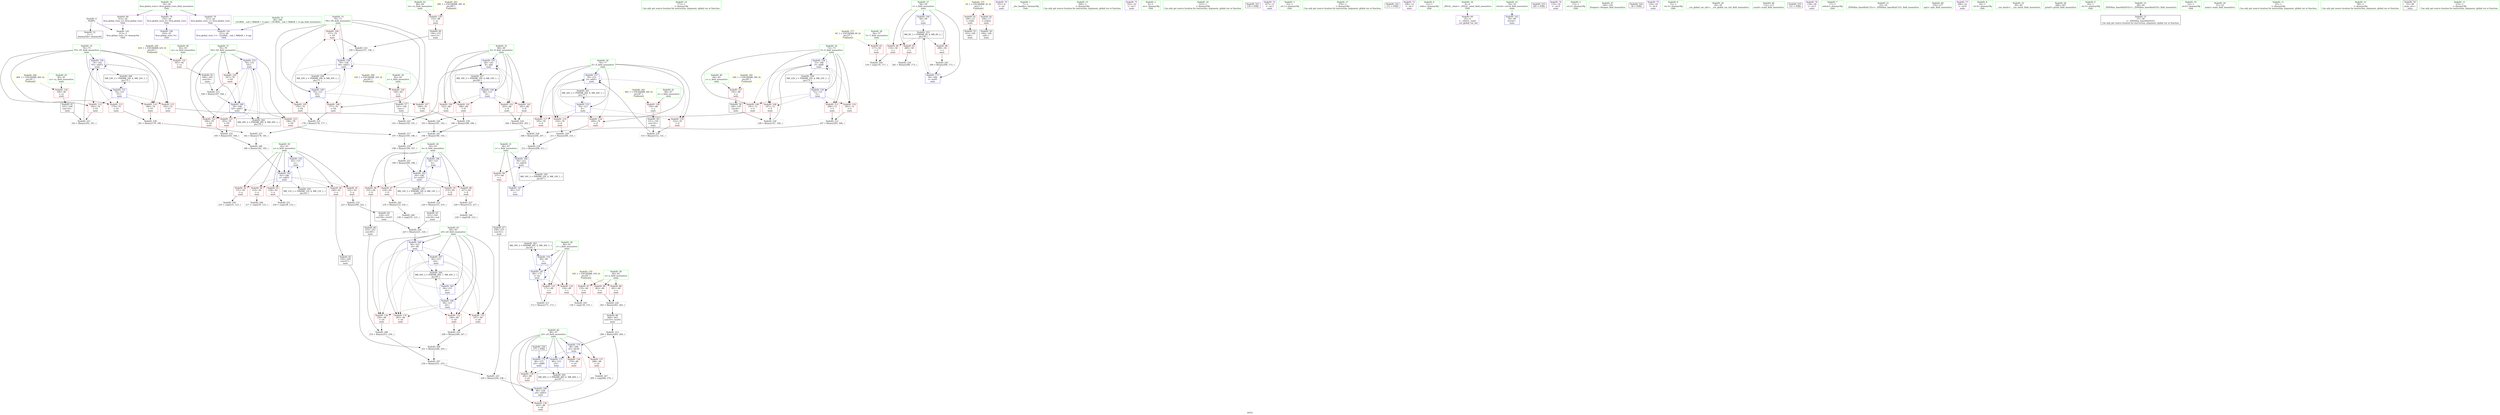 digraph "SVFG" {
	label="SVFG";

	Node0x56327a39d770 [shape=record,color=grey,label="{NodeID: 0\nNullPtr}"];
	Node0x56327a39d770 -> Node0x56327a3bfc80[style=solid];
	Node0x56327a39d770 -> Node0x56327a3c55c0[style=solid];
	Node0x56327a3d9b60 [shape=record,color=black,label="{NodeID: 263\nMR_30V_2 = PHI(MR_30V_4, MR_30V_1, )\npts\{81 \}\n}"];
	Node0x56327a3d9b60 -> Node0x56327a3c5f80[style=dashed];
	Node0x56327a3be9f0 [shape=record,color=red,label="{NodeID: 97\n234\<--64\n\<--b\nmain\n}"];
	Node0x56327a3be9f0 -> Node0x56327a3ccdb0[style=solid];
	Node0x56327a3bcf00 [shape=record,color=green,label="{NodeID: 14\n173\<--1\n\<--dummyObj\nCan only get source location for instruction, argument, global var or function.}"];
	Node0x56327a3de760 [shape=record,color=yellow,style=double,label="{NodeID: 277\n6V_1 = ENCHI(MR_6V_0)\npts\{57 \}\nFun[main]}"];
	Node0x56327a3de760 -> Node0x56327a3c15b0[style=dashed];
	Node0x56327a3bf550 [shape=record,color=red,label="{NodeID: 111\n206\<--72\n\<--Y\nmain\n}"];
	Node0x56327a3bf550 -> Node0x56327a3ca0b0[style=solid];
	Node0x56327a3bd8e0 [shape=record,color=green,label="{NodeID: 28\n60\<--61\nn\<--n_field_insensitive\nmain\n}"];
	Node0x56327a3bd8e0 -> Node0x56327a3c18f0[style=solid];
	Node0x56327a3bd8e0 -> Node0x56327a3c19c0[style=solid];
	Node0x56327a3bd8e0 -> Node0x56327a3c1a90[style=solid];
	Node0x56327a3df3a0 [shape=record,color=yellow,style=double,label="{NodeID: 291\n34V_1 = ENCHI(MR_34V_0)\npts\{85 \}\nFun[main]}"];
	Node0x56327a3df3a0 -> Node0x56327a3c4990[style=dashed];
	Node0x56327a3c2ca0 [shape=record,color=grey,label="{NodeID: 208\n255 = Binary(253, 254, )\n}"];
	Node0x56327a3c2ca0 -> Node0x56327a3c2b20[style=solid];
	Node0x56327a3c47f0 [shape=record,color=red,label="{NodeID: 125\n171\<--80\n\<--i\nmain\n}"];
	Node0x56327a3c47f0 -> Node0x56327a3c9f30[style=solid];
	Node0x56327a3be440 [shape=record,color=green,label="{NodeID: 42\n88\<--89\nvx\<--vx_field_insensitive\nmain\n}"];
	Node0x56327a3be440 -> Node0x56327a3c4b30[style=solid];
	Node0x56327a3cafb0 [shape=record,color=grey,label="{NodeID: 222\n143 = Binary(142, 141, )\n}"];
	Node0x56327a3cafb0 -> Node0x56327a3c6050[style=solid];
	Node0x56327a3c5350 [shape=record,color=red,label="{NodeID: 139\n282\<--96\n\<--y0\nmain\n}"];
	Node0x56327a3bffc0 [shape=record,color=black,label="{NodeID: 56\n109\<--106\ncall1\<--\nmain\n}"];
	Node0x56327a3cc4b0 [shape=record,color=grey,label="{NodeID: 236\n225 = Binary(221, 224, )\n}"];
	Node0x56327a3cc4b0 -> Node0x56327a3c6940[style=solid];
	Node0x56327a3c5eb0 [shape=record,color=blue,label="{NodeID: 153\n78\<--123\nVZ\<--\nmain\n}"];
	Node0x56327a3c5eb0 -> Node0x56327a3c43e0[style=dashed];
	Node0x56327a3c5eb0 -> Node0x56327a3c44b0[style=dashed];
	Node0x56327a3c5eb0 -> Node0x56327a3c4580[style=dashed];
	Node0x56327a3c5eb0 -> Node0x56327a3c4650[style=dashed];
	Node0x56327a3c5eb0 -> Node0x56327a3c6460[style=dashed];
	Node0x56327a3c5eb0 -> Node0x56327a3d9660[style=dashed];
	Node0x56327a3c0b20 [shape=record,color=purple,label="{NodeID: 70\n101\<--8\n\<--.str\nmain\n}"];
	Node0x56327a3cd9b0 [shape=record,color=grey,label="{NodeID: 250\n232 = cmp(231, 123, )\n}"];
	Node0x56327a3c6a10 [shape=record,color=blue,label="{NodeID: 167\n94\<--215\nx0\<--\nmain\n}"];
	Node0x56327a3c6a10 -> Node0x56327a3c4da0[style=dashed];
	Node0x56327a3c6a10 -> Node0x56327a3c4e70[style=dashed];
	Node0x56327a3c6a10 -> Node0x56327a3c4f40[style=dashed];
	Node0x56327a3c6a10 -> Node0x56327a3c5010[style=dashed];
	Node0x56327a3c6a10 -> Node0x56327a3da060[style=dashed];
	Node0x56327a3c1680 [shape=record,color=red,label="{NodeID: 84\n116\<--58\n\<--t\nmain\n}"];
	Node0x56327a3c1680 -> Node0x56327a3cd0b0[style=solid];
	Node0x56327a3b5410 [shape=record,color=green,label="{NodeID: 1\n7\<--1\n__dso_handle\<--dummyObj\nGlob }"];
	Node0x56327a3da060 [shape=record,color=black,label="{NodeID: 264\nMR_44V_2 = PHI(MR_44V_7, MR_44V_1, )\npts\{95 \}\n}"];
	Node0x56327a3da060 -> Node0x56327a3c6870[style=dashed];
	Node0x56327a3beac0 [shape=record,color=red,label="{NodeID: 98\n252\<--64\n\<--b\nmain\n}"];
	Node0x56327a3beac0 -> Node0x56327a3c07e0[style=solid];
	Node0x56327a3bcf90 [shape=record,color=green,label="{NodeID: 15\n200\<--1\n\<--dummyObj\nCan only get source location for instruction, argument, global var or function.}"];
	Node0x56327a3bf620 [shape=record,color=red,label="{NodeID: 112\n162\<--74\n\<--VY\nmain\n}"];
	Node0x56327a3bf620 -> Node0x56327a3cb130[style=solid];
	Node0x56327a3bd9b0 [shape=record,color=green,label="{NodeID: 29\n62\<--63\na\<--a_field_insensitive\nmain\n}"];
	Node0x56327a3bd9b0 -> Node0x56327a3c1b60[style=solid];
	Node0x56327a3bd9b0 -> Node0x56327a3c1c30[style=solid];
	Node0x56327a3bd9b0 -> Node0x56327a3c1d00[style=solid];
	Node0x56327a3bd9b0 -> Node0x56327a3c1dd0[style=solid];
	Node0x56327a3bd9b0 -> Node0x56327a3c1ea0[style=solid];
	Node0x56327a3bd9b0 -> Node0x56327a3c5830[style=solid];
	Node0x56327a3bd9b0 -> Node0x56327a3c6600[style=solid];
	Node0x56327a3df480 [shape=record,color=yellow,style=double,label="{NodeID: 292\n36V_1 = ENCHI(MR_36V_0)\npts\{87 \}\nFun[main]}"];
	Node0x56327a3df480 -> Node0x56327a3c4a60[style=dashed];
	Node0x56327a3c2e20 [shape=record,color=grey,label="{NodeID: 209\n251 = Binary(248, 250, )\n}"];
	Node0x56327a3c2e20 -> Node0x56327a3c2b20[style=solid];
	Node0x56327a3c48c0 [shape=record,color=red,label="{NodeID: 126\n140\<--82\n\<--x\nmain\n}"];
	Node0x56327a3c48c0 -> Node0x56327a3c0090[style=solid];
	Node0x56327a3be510 [shape=record,color=green,label="{NodeID: 43\n90\<--91\nvy\<--vy_field_insensitive\nmain\n}"];
	Node0x56327a3be510 -> Node0x56327a3c4c00[style=solid];
	Node0x56327a3cb130 [shape=record,color=grey,label="{NodeID: 223\n163 = Binary(162, 161, )\n}"];
	Node0x56327a3cb130 -> Node0x56327a3c6390[style=solid];
	Node0x56327a3c5420 [shape=record,color=blue,label="{NodeID: 140\n310\<--25\nllvm.global_ctors_0\<--\nGlob }"];
	Node0x56327a3c0090 [shape=record,color=black,label="{NodeID: 57\n141\<--140\nconv\<--\nmain\n}"];
	Node0x56327a3c0090 -> Node0x56327a3cafb0[style=solid];
	Node0x56327a3cc630 [shape=record,color=grey,label="{NodeID: 237\n182 = Binary(178, 181, )\n}"];
	Node0x56327a3cc630 -> Node0x56327a3ccab0[style=solid];
	Node0x56327a3c5f80 [shape=record,color=blue,label="{NodeID: 154\n80\<--99\ni\<--\nmain\n}"];
	Node0x56327a3c5f80 -> Node0x56327a3c4720[style=dashed];
	Node0x56327a3c5f80 -> Node0x56327a3c47f0[style=dashed];
	Node0x56327a3c5f80 -> Node0x56327a3c6530[style=dashed];
	Node0x56327a3c5f80 -> Node0x56327a3d9b60[style=dashed];
	Node0x56327a3c0bf0 [shape=record,color=purple,label="{NodeID: 71\n102\<--10\n\<--.str.1\nmain\n}"];
	Node0x56327a3cdb30 [shape=record,color=grey,label="{NodeID: 251\n239 = cmp(238, 123, )\n}"];
	Node0x56327a3c6ae0 [shape=record,color=blue,label="{NodeID: 168\n94\<--215\nx0\<--\nmain\n}"];
	Node0x56327a3c6ae0 -> Node0x56327a3c4da0[style=dashed];
	Node0x56327a3c6ae0 -> Node0x56327a3c4e70[style=dashed];
	Node0x56327a3c6ae0 -> Node0x56327a3c4f40[style=dashed];
	Node0x56327a3c6ae0 -> Node0x56327a3c5010[style=dashed];
	Node0x56327a3c6ae0 -> Node0x56327a3da060[style=dashed];
	Node0x56327a3c1750 [shape=record,color=red,label="{NodeID: 85\n280\<--58\n\<--t\nmain\n}"];
	Node0x56327a3c1750 -> Node0x56327a3cc1b0[style=solid];
	Node0x56327a39d650 [shape=record,color=green,label="{NodeID: 2\n8\<--1\n.str\<--dummyObj\nGlob }"];
	Node0x56327a3da560 [shape=record,color=black,label="{NodeID: 265\nMR_46V_2 = PHI(MR_46V_6, MR_46V_1, )\npts\{97 \}\n}"];
	Node0x56327a3da560 -> Node0x56327a3c6bb0[style=dashed];
	Node0x56327a3beb90 [shape=record,color=red,label="{NodeID: 99\n257\<--66\n\<--c\nmain\n}"];
	Node0x56327a3beb90 -> Node0x56327a3c08b0[style=solid];
	Node0x56327a3bd020 [shape=record,color=green,label="{NodeID: 16\n215\<--1\n\<--dummyObj\nCan only get source location for instruction, argument, global var or function.}"];
	Node0x56327a3de920 [shape=record,color=yellow,style=double,label="{NodeID: 279\n10V_1 = ENCHI(MR_10V_0)\npts\{61 \}\nFun[main]}"];
	Node0x56327a3de920 -> Node0x56327a3c18f0[style=dashed];
	Node0x56327a3de920 -> Node0x56327a3c19c0[style=dashed];
	Node0x56327a3de920 -> Node0x56327a3c1a90[style=dashed];
	Node0x56327a3bf6f0 [shape=record,color=red,label="{NodeID: 113\n179\<--74\n\<--VY\nmain\n}"];
	Node0x56327a3bf6f0 -> Node0x56327a3cc7b0[style=solid];
	Node0x56327a3bda80 [shape=record,color=green,label="{NodeID: 30\n64\<--65\nb\<--b_field_insensitive\nmain\n}"];
	Node0x56327a3bda80 -> Node0x56327a3c1f70[style=solid];
	Node0x56327a3bda80 -> Node0x56327a3be920[style=solid];
	Node0x56327a3bda80 -> Node0x56327a3be9f0[style=solid];
	Node0x56327a3bda80 -> Node0x56327a3beac0[style=solid];
	Node0x56327a3bda80 -> Node0x56327a3c5900[style=solid];
	Node0x56327a3bda80 -> Node0x56327a3c66d0[style=solid];
	Node0x56327a3df560 [shape=record,color=yellow,style=double,label="{NodeID: 293\n38V_1 = ENCHI(MR_38V_0)\npts\{89 \}\nFun[main]}"];
	Node0x56327a3df560 -> Node0x56327a3c4b30[style=dashed];
	Node0x56327a3c9e30 [shape=record,color=grey,label="{NodeID: 210\n248 = Binary(246, 247, )\n}"];
	Node0x56327a3c9e30 -> Node0x56327a3c2e20[style=solid];
	Node0x56327a3c4990 [shape=record,color=red,label="{NodeID: 127\n145\<--84\n\<--y\nmain\n}"];
	Node0x56327a3c4990 -> Node0x56327a3c0160[style=solid];
	Node0x56327a3be5e0 [shape=record,color=green,label="{NodeID: 44\n92\<--93\nvz\<--vz_field_insensitive\nmain\n}"];
	Node0x56327a3be5e0 -> Node0x56327a3c4cd0[style=solid];
	Node0x56327a3cb2b0 [shape=record,color=grey,label="{NodeID: 224\n204 = Binary(202, 203, )\n}"];
	Node0x56327a3cb2b0 -> Node0x56327a3cb8b0[style=solid];
	Node0x56327a3c54f0 [shape=record,color=blue,label="{NodeID: 141\n311\<--26\nllvm.global_ctors_1\<--_GLOBAL__sub_I_MikleB_1_0.cpp\nGlob }"];
	Node0x56327a3c0160 [shape=record,color=black,label="{NodeID: 58\n146\<--145\nconv8\<--\nmain\n}"];
	Node0x56327a3c0160 -> Node0x56327a3ca9b0[style=solid];
	Node0x56327a3ed830 [shape=record,color=black,label="{NodeID: 321\n139 = PHI()\n}"];
	Node0x56327a3cc7b0 [shape=record,color=grey,label="{NodeID: 238\n181 = Binary(179, 180, )\n}"];
	Node0x56327a3cc7b0 -> Node0x56327a3cc630[style=solid];
	Node0x56327a3c6050 [shape=record,color=blue,label="{NodeID: 155\n68\<--143\nX\<--add\nmain\n}"];
	Node0x56327a3c6050 -> Node0x56327a3bec60[style=dashed];
	Node0x56327a3c6050 -> Node0x56327a3bed30[style=dashed];
	Node0x56327a3c6050 -> Node0x56327a3bee00[style=dashed];
	Node0x56327a3c6050 -> Node0x56327a3beed0[style=dashed];
	Node0x56327a3c6050 -> Node0x56327a3c6050[style=dashed];
	Node0x56327a3c6050 -> Node0x56327a3d7d60[style=dashed];
	Node0x56327a3c0cc0 [shape=record,color=purple,label="{NodeID: 72\n107\<--13\n\<--.str.2\nmain\n}"];
	Node0x56327a3c6bb0 [shape=record,color=blue,label="{NodeID: 169\n96\<--259\ny0\<--add53\nmain\n}"];
	Node0x56327a3c6bb0 -> Node0x56327a3c50e0[style=dashed];
	Node0x56327a3c6bb0 -> Node0x56327a3c6c80[style=dashed];
	Node0x56327a3c1820 [shape=record,color=red,label="{NodeID: 86\n289\<--58\n\<--t\nmain\n}"];
	Node0x56327a3c1820 -> Node0x56327a3ccf30[style=solid];
	Node0x56327a39df20 [shape=record,color=green,label="{NodeID: 3\n10\<--1\n.str.1\<--dummyObj\nGlob }"];
	Node0x56327a3bec60 [shape=record,color=red,label="{NodeID: 100\n142\<--68\n\<--X\nmain\n}"];
	Node0x56327a3bec60 -> Node0x56327a3cafb0[style=solid];
	Node0x56327a3bd0b0 [shape=record,color=green,label="{NodeID: 17\n270\<--1\n\<--dummyObj\nCan only get source location for instruction, argument, global var or function.}"];
	Node0x56327a3bf7c0 [shape=record,color=red,label="{NodeID: 114\n180\<--74\n\<--VY\nmain\n}"];
	Node0x56327a3bf7c0 -> Node0x56327a3cc7b0[style=solid];
	Node0x56327a3bdb50 [shape=record,color=green,label="{NodeID: 31\n66\<--67\nc\<--c_field_insensitive\nmain\n}"];
	Node0x56327a3bdb50 -> Node0x56327a3beb90[style=solid];
	Node0x56327a3bdb50 -> Node0x56327a3c59d0[style=solid];
	Node0x56327a3bdb50 -> Node0x56327a3c67a0[style=solid];
	Node0x56327a3df640 [shape=record,color=yellow,style=double,label="{NodeID: 294\n40V_1 = ENCHI(MR_40V_0)\npts\{91 \}\nFun[main]}"];
	Node0x56327a3df640 -> Node0x56327a3c4c00[style=dashed];
	Node0x56327a3c9f30 [shape=record,color=grey,label="{NodeID: 211\n172 = Binary(171, 173, )\n}"];
	Node0x56327a3c9f30 -> Node0x56327a3c6530[style=solid];
	Node0x56327a3c4a60 [shape=record,color=red,label="{NodeID: 128\n150\<--86\n\<--z\nmain\n}"];
	Node0x56327a3c4a60 -> Node0x56327a3c0230[style=solid];
	Node0x56327a3be6b0 [shape=record,color=green,label="{NodeID: 45\n94\<--95\nx0\<--x0_field_insensitive\nmain\n}"];
	Node0x56327a3be6b0 -> Node0x56327a3c4da0[style=solid];
	Node0x56327a3be6b0 -> Node0x56327a3c4e70[style=solid];
	Node0x56327a3be6b0 -> Node0x56327a3c4f40[style=solid];
	Node0x56327a3be6b0 -> Node0x56327a3c5010[style=solid];
	Node0x56327a3be6b0 -> Node0x56327a3c6870[style=solid];
	Node0x56327a3be6b0 -> Node0x56327a3c6940[style=solid];
	Node0x56327a3be6b0 -> Node0x56327a3c6a10[style=solid];
	Node0x56327a3be6b0 -> Node0x56327a3c6ae0[style=solid];
	Node0x56327a3cb430 [shape=record,color=grey,label="{NodeID: 225\n259 = Binary(256, 258, )\n}"];
	Node0x56327a3cb430 -> Node0x56327a3c6bb0[style=solid];
	Node0x56327a3c55c0 [shape=record,color=blue, style = dotted,label="{NodeID: 142\n312\<--3\nllvm.global_ctors_2\<--dummyVal\nGlob }"];
	Node0x56327a3c0230 [shape=record,color=black,label="{NodeID: 59\n151\<--150\nconv10\<--\nmain\n}"];
	Node0x56327a3c0230 -> Node0x56327a3ca6b0[style=solid];
	Node0x56327a3ed930 [shape=record,color=black,label="{NodeID: 322\n111 = PHI()\n}"];
	Node0x56327a3cc930 [shape=record,color=grey,label="{NodeID: 239\n190 = Binary(188, 189, )\n}"];
	Node0x56327a3cc930 -> Node0x56327a3ccc30[style=solid];
	Node0x56327a3c6120 [shape=record,color=blue,label="{NodeID: 156\n72\<--148\nY\<--add9\nmain\n}"];
	Node0x56327a3c6120 -> Node0x56327a3bf2e0[style=dashed];
	Node0x56327a3c6120 -> Node0x56327a3bf3b0[style=dashed];
	Node0x56327a3c6120 -> Node0x56327a3bf480[style=dashed];
	Node0x56327a3c6120 -> Node0x56327a3bf550[style=dashed];
	Node0x56327a3c6120 -> Node0x56327a3c6120[style=dashed];
	Node0x56327a3c6120 -> Node0x56327a3d8760[style=dashed];
	Node0x56327a3c0d90 [shape=record,color=purple,label="{NodeID: 73\n108\<--15\n\<--.str.3\nmain\n}"];
	Node0x56327a3d6960 [shape=record,color=black,label="{NodeID: 253\nMR_8V_3 = PHI(MR_8V_4, MR_8V_2, )\npts\{59 \}\n}"];
	Node0x56327a3d6960 -> Node0x56327a3c1680[style=dashed];
	Node0x56327a3d6960 -> Node0x56327a3c1750[style=dashed];
	Node0x56327a3d6960 -> Node0x56327a3c1820[style=dashed];
	Node0x56327a3d6960 -> Node0x56327a3c6ef0[style=dashed];
	Node0x56327a3c6c80 [shape=record,color=blue,label="{NodeID: 170\n96\<--266\ny0\<--div56\nmain\n}"];
	Node0x56327a3c6c80 -> Node0x56327a3c51b0[style=dashed];
	Node0x56327a3c6c80 -> Node0x56327a3c5280[style=dashed];
	Node0x56327a3c6c80 -> Node0x56327a3c6d50[style=dashed];
	Node0x56327a3c6c80 -> Node0x56327a3c6e20[style=dashed];
	Node0x56327a3c18f0 [shape=record,color=red,label="{NodeID: 87\n135\<--60\n\<--n\nmain\n}"];
	Node0x56327a3c18f0 -> Node0x56327a3cd230[style=solid];
	Node0x56327a39dfb0 [shape=record,color=green,label="{NodeID: 4\n12\<--1\nstdin\<--dummyObj\nGlob }"];
	Node0x56327a3bed30 [shape=record,color=red,label="{NodeID: 101\n188\<--68\n\<--X\nmain\n}"];
	Node0x56327a3bed30 -> Node0x56327a3cc930[style=solid];
	Node0x56327a3bd140 [shape=record,color=green,label="{NodeID: 18\n4\<--6\n_ZStL8__ioinit\<--_ZStL8__ioinit_field_insensitive\nGlob }"];
	Node0x56327a3bd140 -> Node0x56327a3c0a50[style=solid];
	Node0x56327a3bf890 [shape=record,color=red,label="{NodeID: 115\n192\<--74\n\<--VY\nmain\n}"];
	Node0x56327a3bf890 -> Node0x56327a3cb5b0[style=solid];
	Node0x56327a3bdc20 [shape=record,color=green,label="{NodeID: 32\n68\<--69\nX\<--X_field_insensitive\nmain\n}"];
	Node0x56327a3bdc20 -> Node0x56327a3bec60[style=solid];
	Node0x56327a3bdc20 -> Node0x56327a3bed30[style=solid];
	Node0x56327a3bdc20 -> Node0x56327a3bee00[style=solid];
	Node0x56327a3bdc20 -> Node0x56327a3beed0[style=solid];
	Node0x56327a3bdc20 -> Node0x56327a3c5aa0[style=solid];
	Node0x56327a3bdc20 -> Node0x56327a3c6050[style=solid];
	Node0x56327a3df720 [shape=record,color=yellow,style=double,label="{NodeID: 295\n42V_1 = ENCHI(MR_42V_0)\npts\{93 \}\nFun[main]}"];
	Node0x56327a3df720 -> Node0x56327a3c4cd0[style=dashed];
	Node0x56327a3ca0b0 [shape=record,color=grey,label="{NodeID: 212\n207 = Binary(205, 206, )\n}"];
	Node0x56327a3ca0b0 -> Node0x56327a3cb8b0[style=solid];
	Node0x56327a3c4b30 [shape=record,color=red,label="{NodeID: 129\n155\<--88\n\<--vx\nmain\n}"];
	Node0x56327a3c4b30 -> Node0x56327a3c0300[style=solid];
	Node0x56327a3be780 [shape=record,color=green,label="{NodeID: 46\n96\<--97\ny0\<--y0_field_insensitive\nmain\n}"];
	Node0x56327a3be780 -> Node0x56327a3c50e0[style=solid];
	Node0x56327a3be780 -> Node0x56327a3c51b0[style=solid];
	Node0x56327a3be780 -> Node0x56327a3c5280[style=solid];
	Node0x56327a3be780 -> Node0x56327a3c5350[style=solid];
	Node0x56327a3be780 -> Node0x56327a3c6bb0[style=solid];
	Node0x56327a3be780 -> Node0x56327a3c6c80[style=solid];
	Node0x56327a3be780 -> Node0x56327a3c6d50[style=solid];
	Node0x56327a3be780 -> Node0x56327a3c6e20[style=solid];
	Node0x56327a3cb5b0 [shape=record,color=grey,label="{NodeID: 226\n193 = Binary(191, 192, )\n}"];
	Node0x56327a3cb5b0 -> Node0x56327a3ccc30[style=solid];
	Node0x56327a3c5690 [shape=record,color=blue,label="{NodeID: 143\n54\<--99\nretval\<--\nmain\n}"];
	Node0x56327a3c0300 [shape=record,color=black,label="{NodeID: 60\n156\<--155\nconv12\<--\nmain\n}"];
	Node0x56327a3c0300 -> Node0x56327a3ca3b0[style=solid];
	Node0x56327a3eda30 [shape=record,color=black,label="{NodeID: 323\n285 = PHI()\n}"];
	Node0x56327a3ccab0 [shape=record,color=grey,label="{NodeID: 240\n186 = Binary(182, 185, )\n}"];
	Node0x56327a3ccab0 -> Node0x56327a3c6600[style=solid];
	Node0x56327a3c61f0 [shape=record,color=blue,label="{NodeID: 157\n76\<--153\nZ\<--add11\nmain\n}"];
	Node0x56327a3c61f0 -> Node0x56327a3c40a0[style=dashed];
	Node0x56327a3c61f0 -> Node0x56327a3c4170[style=dashed];
	Node0x56327a3c61f0 -> Node0x56327a3c4240[style=dashed];
	Node0x56327a3c61f0 -> Node0x56327a3c4310[style=dashed];
	Node0x56327a3c61f0 -> Node0x56327a3c61f0[style=dashed];
	Node0x56327a3c61f0 -> Node0x56327a3d9160[style=dashed];
	Node0x56327a3c0e60 [shape=record,color=purple,label="{NodeID: 74\n110\<--18\n\<--.str.4\nmain\n}"];
	Node0x56327a3d6e60 [shape=record,color=black,label="{NodeID: 254\nMR_12V_2 = PHI(MR_12V_4, MR_12V_1, )\npts\{63 \}\n}"];
	Node0x56327a3d6e60 -> Node0x56327a3c5830[style=dashed];
	Node0x56327a3c6d50 [shape=record,color=blue,label="{NodeID: 171\n96\<--215\ny0\<--\nmain\n}"];
	Node0x56327a3c6d50 -> Node0x56327a3c5350[style=dashed];
	Node0x56327a3c6d50 -> Node0x56327a3da560[style=dashed];
	Node0x56327a3c19c0 [shape=record,color=red,label="{NodeID: 88\n261\<--60\n\<--n\nmain\n}"];
	Node0x56327a3c19c0 -> Node0x56327a3cacb0[style=solid];
	Node0x56327a39dd80 [shape=record,color=green,label="{NodeID: 5\n13\<--1\n.str.2\<--dummyObj\nGlob }"];
	Node0x56327a3bee00 [shape=record,color=red,label="{NodeID: 102\n202\<--68\n\<--X\nmain\n}"];
	Node0x56327a3bee00 -> Node0x56327a3cb2b0[style=solid];
	Node0x56327a3bd1d0 [shape=record,color=green,label="{NodeID: 19\n24\<--28\nllvm.global_ctors\<--llvm.global_ctors_field_insensitive\nGlob }"];
	Node0x56327a3bd1d0 -> Node0x56327a3c11a0[style=solid];
	Node0x56327a3bd1d0 -> Node0x56327a3c1270[style=solid];
	Node0x56327a3bd1d0 -> Node0x56327a3c1340[style=solid];
	Node0x56327a3c40a0 [shape=record,color=red,label="{NodeID: 116\n152\<--76\n\<--Z\nmain\n}"];
	Node0x56327a3c40a0 -> Node0x56327a3ca6b0[style=solid];
	Node0x56327a3bdcf0 [shape=record,color=green,label="{NodeID: 33\n70\<--71\nVX\<--VX_field_insensitive\nmain\n}"];
	Node0x56327a3bdcf0 -> Node0x56327a3befa0[style=solid];
	Node0x56327a3bdcf0 -> Node0x56327a3bf070[style=solid];
	Node0x56327a3bdcf0 -> Node0x56327a3bf140[style=solid];
	Node0x56327a3bdcf0 -> Node0x56327a3bf210[style=solid];
	Node0x56327a3bdcf0 -> Node0x56327a3c5b70[style=solid];
	Node0x56327a3bdcf0 -> Node0x56327a3c62c0[style=solid];
	Node0x56327a3ca230 [shape=record,color=grey,label="{NodeID: 213\n266 = Binary(265, 264, )\n}"];
	Node0x56327a3ca230 -> Node0x56327a3c6c80[style=solid];
	Node0x56327a3c4c00 [shape=record,color=red,label="{NodeID: 130\n160\<--90\n\<--vy\nmain\n}"];
	Node0x56327a3c4c00 -> Node0x56327a3c03d0[style=solid];
	Node0x56327a3be850 [shape=record,color=green,label="{NodeID: 47\n104\<--105\nfreopen\<--freopen_field_insensitive\n}"];
	Node0x56327a3cb730 [shape=record,color=grey,label="{NodeID: 227\n228 = Binary(123, 227, )\n}"];
	Node0x56327a3cb730 -> Node0x56327a3cd3b0[style=solid];
	Node0x56327a3c5760 [shape=record,color=blue,label="{NodeID: 144\n58\<--99\nt\<--\nmain\n}"];
	Node0x56327a3c5760 -> Node0x56327a3d6960[style=dashed];
	Node0x56327a3c03d0 [shape=record,color=black,label="{NodeID: 61\n161\<--160\nconv14\<--\nmain\n}"];
	Node0x56327a3c03d0 -> Node0x56327a3cb130[style=solid];
	Node0x56327a3edb30 [shape=record,color=black,label="{NodeID: 324\n36 = PHI()\n}"];
	Node0x56327a3ccc30 [shape=record,color=grey,label="{NodeID: 241\n194 = Binary(190, 193, )\n}"];
	Node0x56327a3ccc30 -> Node0x56327a3cab30[style=solid];
	Node0x56327a3c62c0 [shape=record,color=blue,label="{NodeID: 158\n70\<--158\nVX\<--add13\nmain\n}"];
	Node0x56327a3c62c0 -> Node0x56327a3befa0[style=dashed];
	Node0x56327a3c62c0 -> Node0x56327a3bf070[style=dashed];
	Node0x56327a3c62c0 -> Node0x56327a3bf140[style=dashed];
	Node0x56327a3c62c0 -> Node0x56327a3bf210[style=dashed];
	Node0x56327a3c62c0 -> Node0x56327a3c62c0[style=dashed];
	Node0x56327a3c62c0 -> Node0x56327a3d8260[style=dashed];
	Node0x56327a3c0f30 [shape=record,color=purple,label="{NodeID: 75\n120\<--18\n\<--.str.4\nmain\n}"];
	Node0x56327a3d7360 [shape=record,color=black,label="{NodeID: 255\nMR_14V_2 = PHI(MR_14V_4, MR_14V_1, )\npts\{65 \}\n}"];
	Node0x56327a3d7360 -> Node0x56327a3c5900[style=dashed];
	Node0x56327a3c6e20 [shape=record,color=blue,label="{NodeID: 172\n96\<--275\ny0\<--call60\nmain\n}"];
	Node0x56327a3c6e20 -> Node0x56327a3c5350[style=dashed];
	Node0x56327a3c6e20 -> Node0x56327a3da560[style=dashed];
	Node0x56327a3c1a90 [shape=record,color=red,label="{NodeID: 89\n262\<--60\n\<--n\nmain\n}"];
	Node0x56327a3c1a90 -> Node0x56327a3cacb0[style=solid];
	Node0x56327a39de10 [shape=record,color=green,label="{NodeID: 6\n15\<--1\n.str.3\<--dummyObj\nGlob }"];
	Node0x56327a3beed0 [shape=record,color=red,label="{NodeID: 103\n203\<--68\n\<--X\nmain\n}"];
	Node0x56327a3beed0 -> Node0x56327a3cb2b0[style=solid];
	Node0x56327a3bd260 [shape=record,color=green,label="{NodeID: 20\n29\<--30\n__cxx_global_var_init\<--__cxx_global_var_init_field_insensitive\n}"];
	Node0x56327a3c4170 [shape=record,color=red,label="{NodeID: 117\n195\<--76\n\<--Z\nmain\n}"];
	Node0x56327a3c4170 -> Node0x56327a3ca830[style=solid];
	Node0x56327a3bddc0 [shape=record,color=green,label="{NodeID: 34\n72\<--73\nY\<--Y_field_insensitive\nmain\n}"];
	Node0x56327a3bddc0 -> Node0x56327a3bf2e0[style=solid];
	Node0x56327a3bddc0 -> Node0x56327a3bf3b0[style=solid];
	Node0x56327a3bddc0 -> Node0x56327a3bf480[style=solid];
	Node0x56327a3bddc0 -> Node0x56327a3bf550[style=solid];
	Node0x56327a3bddc0 -> Node0x56327a3c5c40[style=solid];
	Node0x56327a3bddc0 -> Node0x56327a3c6120[style=solid];
	Node0x56327a3ca3b0 [shape=record,color=grey,label="{NodeID: 214\n158 = Binary(157, 156, )\n}"];
	Node0x56327a3ca3b0 -> Node0x56327a3c62c0[style=solid];
	Node0x56327a3c4cd0 [shape=record,color=red,label="{NodeID: 131\n165\<--92\n\<--vz\nmain\n}"];
	Node0x56327a3c4cd0 -> Node0x56327a3c04a0[style=solid];
	Node0x56327a3bf940 [shape=record,color=green,label="{NodeID: 48\n112\<--113\nscanf\<--scanf_field_insensitive\n}"];
	Node0x56327a3cb8b0 [shape=record,color=grey,label="{NodeID: 228\n208 = Binary(204, 207, )\n}"];
	Node0x56327a3cb8b0 -> Node0x56327a3cbbb0[style=solid];
	Node0x56327a3c5830 [shape=record,color=blue,label="{NodeID: 145\n62\<--123\na\<--\nmain\n}"];
	Node0x56327a3c5830 -> Node0x56327a3c6600[style=dashed];
	Node0x56327a3c04a0 [shape=record,color=black,label="{NodeID: 62\n166\<--165\nconv16\<--\nmain\n}"];
	Node0x56327a3c04a0 -> Node0x56327a3ca530[style=solid];
	Node0x56327a3edc30 [shape=record,color=black,label="{NodeID: 325\n121 = PHI()\n}"];
	Node0x56327a3ccdb0 [shape=record,color=grey,label="{NodeID: 242\n235 = Binary(123, 234, )\n}"];
	Node0x56327a3ccdb0 -> Node0x56327a3cd830[style=solid];
	Node0x56327a3c6390 [shape=record,color=blue,label="{NodeID: 159\n74\<--163\nVY\<--add15\nmain\n}"];
	Node0x56327a3c6390 -> Node0x56327a3bf620[style=dashed];
	Node0x56327a3c6390 -> Node0x56327a3bf6f0[style=dashed];
	Node0x56327a3c6390 -> Node0x56327a3bf7c0[style=dashed];
	Node0x56327a3c6390 -> Node0x56327a3bf890[style=dashed];
	Node0x56327a3c6390 -> Node0x56327a3c6390[style=dashed];
	Node0x56327a3c6390 -> Node0x56327a3d8c60[style=dashed];
	Node0x56327a3c1000 [shape=record,color=purple,label="{NodeID: 76\n138\<--20\n\<--.str.5\nmain\n}"];
	Node0x56327a3d7860 [shape=record,color=black,label="{NodeID: 256\nMR_16V_2 = PHI(MR_16V_4, MR_16V_1, )\npts\{67 \}\n}"];
	Node0x56327a3d7860 -> Node0x56327a3c59d0[style=dashed];
	Node0x56327a3c6ef0 [shape=record,color=blue,label="{NodeID: 173\n58\<--290\nt\<--inc65\nmain\n}"];
	Node0x56327a3c6ef0 -> Node0x56327a3d6960[style=dashed];
	Node0x56327a3c1b60 [shape=record,color=red,label="{NodeID: 90\n216\<--62\n\<--a\nmain\n}"];
	Node0x56327a3c1b60 -> Node0x56327a3cd6b0[style=solid];
	Node0x56327a3a1a40 [shape=record,color=green,label="{NodeID: 7\n17\<--1\nstdout\<--dummyObj\nGlob }"];
	Node0x56327a3befa0 [shape=record,color=red,label="{NodeID: 104\n157\<--70\n\<--VX\nmain\n}"];
	Node0x56327a3befa0 -> Node0x56327a3ca3b0[style=solid];
	Node0x56327a3bd330 [shape=record,color=green,label="{NodeID: 21\n33\<--34\n_ZNSt8ios_base4InitC1Ev\<--_ZNSt8ios_base4InitC1Ev_field_insensitive\n}"];
	Node0x56327a3c4240 [shape=record,color=red,label="{NodeID: 118\n209\<--76\n\<--Z\nmain\n}"];
	Node0x56327a3c4240 -> Node0x56327a3cba30[style=solid];
	Node0x56327a3bde90 [shape=record,color=green,label="{NodeID: 35\n74\<--75\nVY\<--VY_field_insensitive\nmain\n}"];
	Node0x56327a3bde90 -> Node0x56327a3bf620[style=solid];
	Node0x56327a3bde90 -> Node0x56327a3bf6f0[style=solid];
	Node0x56327a3bde90 -> Node0x56327a3bf7c0[style=solid];
	Node0x56327a3bde90 -> Node0x56327a3bf890[style=solid];
	Node0x56327a3bde90 -> Node0x56327a3c5d10[style=solid];
	Node0x56327a3bde90 -> Node0x56327a3c6390[style=solid];
	Node0x56327a3ca530 [shape=record,color=grey,label="{NodeID: 215\n168 = Binary(167, 166, )\n}"];
	Node0x56327a3ca530 -> Node0x56327a3c6460[style=solid];
	Node0x56327a3c4da0 [shape=record,color=red,label="{NodeID: 132\n246\<--94\n\<--x0\nmain\n}"];
	Node0x56327a3c4da0 -> Node0x56327a3c9e30[style=solid];
	Node0x56327a3bfa10 [shape=record,color=green,label="{NodeID: 49\n276\<--277\nsqrt\<--sqrt_field_insensitive\n}"];
	Node0x56327a3cba30 [shape=record,color=grey,label="{NodeID: 229\n211 = Binary(209, 210, )\n}"];
	Node0x56327a3cba30 -> Node0x56327a3cbbb0[style=solid];
	Node0x56327a3c5900 [shape=record,color=blue,label="{NodeID: 146\n64\<--123\nb\<--\nmain\n}"];
	Node0x56327a3c5900 -> Node0x56327a3c66d0[style=dashed];
	Node0x56327a3c0570 [shape=record,color=black,label="{NodeID: 63\n221\<--220\nconv34\<--sub\nmain\n}"];
	Node0x56327a3c0570 -> Node0x56327a3cc4b0[style=solid];
	Node0x56327a3edd30 [shape=record,color=black,label="{NodeID: 326\n275 = PHI()\n}"];
	Node0x56327a3edd30 -> Node0x56327a3c6e20[style=solid];
	Node0x56327a3ccf30 [shape=record,color=grey,label="{NodeID: 243\n290 = Binary(289, 173, )\n}"];
	Node0x56327a3ccf30 -> Node0x56327a3c6ef0[style=solid];
	Node0x56327a3c6460 [shape=record,color=blue,label="{NodeID: 160\n78\<--168\nVZ\<--add17\nmain\n}"];
	Node0x56327a3c6460 -> Node0x56327a3c43e0[style=dashed];
	Node0x56327a3c6460 -> Node0x56327a3c44b0[style=dashed];
	Node0x56327a3c6460 -> Node0x56327a3c4580[style=dashed];
	Node0x56327a3c6460 -> Node0x56327a3c4650[style=dashed];
	Node0x56327a3c6460 -> Node0x56327a3c6460[style=dashed];
	Node0x56327a3c6460 -> Node0x56327a3d9660[style=dashed];
	Node0x56327a3c10d0 [shape=record,color=purple,label="{NodeID: 77\n284\<--22\n\<--.str.6\nmain\n}"];
	Node0x56327a3d7d60 [shape=record,color=black,label="{NodeID: 257\nMR_18V_2 = PHI(MR_18V_4, MR_18V_1, )\npts\{69 \}\n}"];
	Node0x56327a3d7d60 -> Node0x56327a3c5aa0[style=dashed];
	Node0x56327a3c1c30 [shape=record,color=red,label="{NodeID: 91\n222\<--62\n\<--a\nmain\n}"];
	Node0x56327a3c1c30 -> Node0x56327a3cc030[style=solid];
	Node0x56327a3a1ad0 [shape=record,color=green,label="{NodeID: 8\n18\<--1\n.str.4\<--dummyObj\nGlob }"];
	Node0x56327a3bf070 [shape=record,color=red,label="{NodeID: 105\n176\<--70\n\<--VX\nmain\n}"];
	Node0x56327a3bf070 -> Node0x56327a3cbd30[style=solid];
	Node0x56327a3bd400 [shape=record,color=green,label="{NodeID: 22\n39\<--40\n__cxa_atexit\<--__cxa_atexit_field_insensitive\n}"];
	Node0x56327a3c4310 [shape=record,color=red,label="{NodeID: 119\n210\<--76\n\<--Z\nmain\n}"];
	Node0x56327a3c4310 -> Node0x56327a3cba30[style=solid];
	Node0x56327a3bdf60 [shape=record,color=green,label="{NodeID: 36\n76\<--77\nZ\<--Z_field_insensitive\nmain\n}"];
	Node0x56327a3bdf60 -> Node0x56327a3c40a0[style=solid];
	Node0x56327a3bdf60 -> Node0x56327a3c4170[style=solid];
	Node0x56327a3bdf60 -> Node0x56327a3c4240[style=solid];
	Node0x56327a3bdf60 -> Node0x56327a3c4310[style=solid];
	Node0x56327a3bdf60 -> Node0x56327a3c5de0[style=solid];
	Node0x56327a3bdf60 -> Node0x56327a3c61f0[style=solid];
	Node0x56327a3ca6b0 [shape=record,color=grey,label="{NodeID: 216\n153 = Binary(152, 151, )\n}"];
	Node0x56327a3ca6b0 -> Node0x56327a3c61f0[style=solid];
	Node0x56327a3c4e70 [shape=record,color=red,label="{NodeID: 133\n247\<--94\n\<--x0\nmain\n}"];
	Node0x56327a3c4e70 -> Node0x56327a3c9e30[style=solid];
	Node0x56327a3bfae0 [shape=record,color=green,label="{NodeID: 50\n286\<--287\nprintf\<--printf_field_insensitive\n}"];
	Node0x56327a3cbbb0 [shape=record,color=grey,label="{NodeID: 230\n212 = Binary(208, 211, )\n}"];
	Node0x56327a3cbbb0 -> Node0x56327a3c67a0[style=solid];
	Node0x56327a3c59d0 [shape=record,color=blue,label="{NodeID: 147\n66\<--123\nc\<--\nmain\n}"];
	Node0x56327a3c59d0 -> Node0x56327a3c67a0[style=dashed];
	Node0x56327a3c0640 [shape=record,color=black,label="{NodeID: 64\n224\<--223\nconv36\<--mul35\nmain\n}"];
	Node0x56327a3c0640 -> Node0x56327a3cc4b0[style=solid];
	Node0x56327a3cd0b0 [shape=record,color=grey,label="{NodeID: 244\n118 = cmp(116, 117, )\n}"];
	Node0x56327a3c6530 [shape=record,color=blue,label="{NodeID: 161\n80\<--172\ni\<--inc\nmain\n}"];
	Node0x56327a3c6530 -> Node0x56327a3c4720[style=dashed];
	Node0x56327a3c6530 -> Node0x56327a3c47f0[style=dashed];
	Node0x56327a3c6530 -> Node0x56327a3c6530[style=dashed];
	Node0x56327a3c6530 -> Node0x56327a3d9b60[style=dashed];
	Node0x56327a3c11a0 [shape=record,color=purple,label="{NodeID: 78\n310\<--24\nllvm.global_ctors_0\<--llvm.global_ctors\nGlob }"];
	Node0x56327a3c11a0 -> Node0x56327a3c5420[style=solid];
	Node0x56327a3d8260 [shape=record,color=black,label="{NodeID: 258\nMR_20V_2 = PHI(MR_20V_4, MR_20V_1, )\npts\{71 \}\n}"];
	Node0x56327a3d8260 -> Node0x56327a3c5b70[style=dashed];
	Node0x56327a3c1d00 [shape=record,color=red,label="{NodeID: 92\n231\<--62\n\<--a\nmain\n}"];
	Node0x56327a3c1d00 -> Node0x56327a3cd9b0[style=solid];
	Node0x56327a3a1b60 [shape=record,color=green,label="{NodeID: 9\n20\<--1\n.str.5\<--dummyObj\nGlob }"];
	Node0x56327a3bf140 [shape=record,color=red,label="{NodeID: 106\n177\<--70\n\<--VX\nmain\n}"];
	Node0x56327a3bf140 -> Node0x56327a3cbd30[style=solid];
	Node0x56327a3bd4d0 [shape=record,color=green,label="{NodeID: 23\n38\<--44\n_ZNSt8ios_base4InitD1Ev\<--_ZNSt8ios_base4InitD1Ev_field_insensitive\n}"];
	Node0x56327a3bd4d0 -> Node0x56327a3bfd50[style=solid];
	Node0x56327a3c43e0 [shape=record,color=red,label="{NodeID: 120\n167\<--78\n\<--VZ\nmain\n}"];
	Node0x56327a3c43e0 -> Node0x56327a3ca530[style=solid];
	Node0x56327a3be030 [shape=record,color=green,label="{NodeID: 37\n78\<--79\nVZ\<--VZ_field_insensitive\nmain\n}"];
	Node0x56327a3be030 -> Node0x56327a3c43e0[style=solid];
	Node0x56327a3be030 -> Node0x56327a3c44b0[style=solid];
	Node0x56327a3be030 -> Node0x56327a3c4580[style=solid];
	Node0x56327a3be030 -> Node0x56327a3c4650[style=solid];
	Node0x56327a3be030 -> Node0x56327a3c5eb0[style=solid];
	Node0x56327a3be030 -> Node0x56327a3c6460[style=solid];
	Node0x56327a3ca830 [shape=record,color=grey,label="{NodeID: 217\n197 = Binary(195, 196, )\n}"];
	Node0x56327a3ca830 -> Node0x56327a3cab30[style=solid];
	Node0x56327a3c4f40 [shape=record,color=red,label="{NodeID: 134\n254\<--94\n\<--x0\nmain\n}"];
	Node0x56327a3c4f40 -> Node0x56327a3c2ca0[style=solid];
	Node0x56327a3bfbb0 [shape=record,color=green,label="{NodeID: 51\n26\<--306\n_GLOBAL__sub_I_MikleB_1_0.cpp\<--_GLOBAL__sub_I_MikleB_1_0.cpp_field_insensitive\n}"];
	Node0x56327a3bfbb0 -> Node0x56327a3c54f0[style=solid];
	Node0x56327a3cbd30 [shape=record,color=grey,label="{NodeID: 231\n178 = Binary(176, 177, )\n}"];
	Node0x56327a3cbd30 -> Node0x56327a3cc630[style=solid];
	Node0x56327a3c5aa0 [shape=record,color=blue,label="{NodeID: 148\n68\<--123\nX\<--\nmain\n}"];
	Node0x56327a3c5aa0 -> Node0x56327a3bec60[style=dashed];
	Node0x56327a3c5aa0 -> Node0x56327a3bed30[style=dashed];
	Node0x56327a3c5aa0 -> Node0x56327a3bee00[style=dashed];
	Node0x56327a3c5aa0 -> Node0x56327a3beed0[style=dashed];
	Node0x56327a3c5aa0 -> Node0x56327a3c6050[style=dashed];
	Node0x56327a3c5aa0 -> Node0x56327a3d7d60[style=dashed];
	Node0x56327a3c0710 [shape=record,color=black,label="{NodeID: 65\n250\<--249\nconv47\<--\nmain\n}"];
	Node0x56327a3c0710 -> Node0x56327a3c2e20[style=solid];
	Node0x56327a3cd230 [shape=record,color=grey,label="{NodeID: 245\n136 = cmp(134, 135, )\n}"];
	Node0x56327a3c6600 [shape=record,color=blue,label="{NodeID: 162\n62\<--186\na\<--add21\nmain\n}"];
	Node0x56327a3c6600 -> Node0x56327a3c1b60[style=dashed];
	Node0x56327a3c6600 -> Node0x56327a3c1c30[style=dashed];
	Node0x56327a3c6600 -> Node0x56327a3c1d00[style=dashed];
	Node0x56327a3c6600 -> Node0x56327a3c1dd0[style=dashed];
	Node0x56327a3c6600 -> Node0x56327a3c1ea0[style=dashed];
	Node0x56327a3c6600 -> Node0x56327a3d6e60[style=dashed];
	Node0x56327a3c1270 [shape=record,color=purple,label="{NodeID: 79\n311\<--24\nllvm.global_ctors_1\<--llvm.global_ctors\nGlob }"];
	Node0x56327a3c1270 -> Node0x56327a3c54f0[style=solid];
	Node0x56327a3d8760 [shape=record,color=black,label="{NodeID: 259\nMR_22V_2 = PHI(MR_22V_4, MR_22V_1, )\npts\{73 \}\n}"];
	Node0x56327a3d8760 -> Node0x56327a3c5c40[style=dashed];
	Node0x56327a3c1dd0 [shape=record,color=red,label="{NodeID: 93\n238\<--62\n\<--a\nmain\n}"];
	Node0x56327a3c1dd0 -> Node0x56327a3cdb30[style=solid];
	Node0x56327a39da10 [shape=record,color=green,label="{NodeID: 10\n22\<--1\n.str.6\<--dummyObj\nGlob }"];
	Node0x56327a3bf210 [shape=record,color=red,label="{NodeID: 107\n189\<--70\n\<--VX\nmain\n}"];
	Node0x56327a3bf210 -> Node0x56327a3cc930[style=solid];
	Node0x56327a3bd5a0 [shape=record,color=green,label="{NodeID: 24\n51\<--52\nmain\<--main_field_insensitive\n}"];
	Node0x56327a3c44b0 [shape=record,color=red,label="{NodeID: 121\n183\<--78\n\<--VZ\nmain\n}"];
	Node0x56327a3c44b0 -> Node0x56327a3cc330[style=solid];
	Node0x56327a3be100 [shape=record,color=green,label="{NodeID: 38\n80\<--81\ni\<--i_field_insensitive\nmain\n}"];
	Node0x56327a3be100 -> Node0x56327a3c4720[style=solid];
	Node0x56327a3be100 -> Node0x56327a3c47f0[style=solid];
	Node0x56327a3be100 -> Node0x56327a3c5f80[style=solid];
	Node0x56327a3be100 -> Node0x56327a3c6530[style=solid];
	Node0x56327a3ca9b0 [shape=record,color=grey,label="{NodeID: 218\n148 = Binary(147, 146, )\n}"];
	Node0x56327a3ca9b0 -> Node0x56327a3c6120[style=solid];
	Node0x56327a3c5010 [shape=record,color=red,label="{NodeID: 135\n283\<--94\n\<--x0\nmain\n}"];
	Node0x56327a3bfc80 [shape=record,color=black,label="{NodeID: 52\n2\<--3\ndummyVal\<--dummyVal\n}"];
	Node0x56327a3cbeb0 [shape=record,color=grey,label="{NodeID: 232\n220 = Binary(123, 219, )\n}"];
	Node0x56327a3cbeb0 -> Node0x56327a3c0570[style=solid];
	Node0x56327a3c5b70 [shape=record,color=blue,label="{NodeID: 149\n70\<--123\nVX\<--\nmain\n}"];
	Node0x56327a3c5b70 -> Node0x56327a3befa0[style=dashed];
	Node0x56327a3c5b70 -> Node0x56327a3bf070[style=dashed];
	Node0x56327a3c5b70 -> Node0x56327a3bf140[style=dashed];
	Node0x56327a3c5b70 -> Node0x56327a3bf210[style=dashed];
	Node0x56327a3c5b70 -> Node0x56327a3c62c0[style=dashed];
	Node0x56327a3c5b70 -> Node0x56327a3d8260[style=dashed];
	Node0x56327a3c07e0 [shape=record,color=black,label="{NodeID: 66\n253\<--252\nconv49\<--\nmain\n}"];
	Node0x56327a3c07e0 -> Node0x56327a3c2ca0[style=solid];
	Node0x56327a3cd3b0 [shape=record,color=grey,label="{NodeID: 246\n229 = cmp(228, 123, )\n}"];
	Node0x56327a3c66d0 [shape=record,color=blue,label="{NodeID: 163\n64\<--199\nb\<--mul27\nmain\n}"];
	Node0x56327a3c66d0 -> Node0x56327a3c1f70[style=dashed];
	Node0x56327a3c66d0 -> Node0x56327a3be920[style=dashed];
	Node0x56327a3c66d0 -> Node0x56327a3be9f0[style=dashed];
	Node0x56327a3c66d0 -> Node0x56327a3beac0[style=dashed];
	Node0x56327a3c66d0 -> Node0x56327a3d7360[style=dashed];
	Node0x56327a3c1340 [shape=record,color=purple,label="{NodeID: 80\n312\<--24\nllvm.global_ctors_2\<--llvm.global_ctors\nGlob }"];
	Node0x56327a3c1340 -> Node0x56327a3c55c0[style=solid];
	Node0x56327a3d8c60 [shape=record,color=black,label="{NodeID: 260\nMR_24V_2 = PHI(MR_24V_4, MR_24V_1, )\npts\{75 \}\n}"];
	Node0x56327a3d8c60 -> Node0x56327a3c5d10[style=dashed];
	Node0x56327a3c1ea0 [shape=record,color=red,label="{NodeID: 94\n249\<--62\n\<--a\nmain\n}"];
	Node0x56327a3c1ea0 -> Node0x56327a3c0710[style=solid];
	Node0x56327a39dae0 [shape=record,color=green,label="{NodeID: 11\n25\<--1\n\<--dummyObj\nCan only get source location for instruction, argument, global var or function.}"];
	Node0x56327a3bf2e0 [shape=record,color=red,label="{NodeID: 108\n147\<--72\n\<--Y\nmain\n}"];
	Node0x56327a3bf2e0 -> Node0x56327a3ca9b0[style=solid];
	Node0x56327a3bd670 [shape=record,color=green,label="{NodeID: 25\n54\<--55\nretval\<--retval_field_insensitive\nmain\n}"];
	Node0x56327a3bd670 -> Node0x56327a3c5690[style=solid];
	Node0x56327a3c4580 [shape=record,color=red,label="{NodeID: 122\n184\<--78\n\<--VZ\nmain\n}"];
	Node0x56327a3c4580 -> Node0x56327a3cc330[style=solid];
	Node0x56327a3be1d0 [shape=record,color=green,label="{NodeID: 39\n82\<--83\nx\<--x_field_insensitive\nmain\n}"];
	Node0x56327a3be1d0 -> Node0x56327a3c48c0[style=solid];
	Node0x56327a3cab30 [shape=record,color=grey,label="{NodeID: 219\n198 = Binary(194, 197, )\n}"];
	Node0x56327a3cab30 -> Node0x56327a3cae30[style=solid];
	Node0x56327a3c50e0 [shape=record,color=red,label="{NodeID: 136\n265\<--96\n\<--y0\nmain\n}"];
	Node0x56327a3c50e0 -> Node0x56327a3ca230[style=solid];
	Node0x56327a3bfd50 [shape=record,color=black,label="{NodeID: 53\n37\<--38\n\<--_ZNSt8ios_base4InitD1Ev\nCan only get source location for instruction, argument, global var or function.}"];
	Node0x56327a3cc030 [shape=record,color=grey,label="{NodeID: 233\n223 = Binary(200, 222, )\n}"];
	Node0x56327a3cc030 -> Node0x56327a3c0640[style=solid];
	Node0x56327a3c5c40 [shape=record,color=blue,label="{NodeID: 150\n72\<--123\nY\<--\nmain\n}"];
	Node0x56327a3c5c40 -> Node0x56327a3bf2e0[style=dashed];
	Node0x56327a3c5c40 -> Node0x56327a3bf3b0[style=dashed];
	Node0x56327a3c5c40 -> Node0x56327a3bf480[style=dashed];
	Node0x56327a3c5c40 -> Node0x56327a3bf550[style=dashed];
	Node0x56327a3c5c40 -> Node0x56327a3c6120[style=dashed];
	Node0x56327a3c5c40 -> Node0x56327a3d8760[style=dashed];
	Node0x56327a3c08b0 [shape=record,color=black,label="{NodeID: 67\n258\<--257\nconv52\<--\nmain\n}"];
	Node0x56327a3c08b0 -> Node0x56327a3cb430[style=solid];
	Node0x56327a3cd530 [shape=record,color=grey,label="{NodeID: 247\n269 = cmp(268, 270, )\n}"];
	Node0x56327a3c67a0 [shape=record,color=blue,label="{NodeID: 164\n66\<--212\nc\<--add32\nmain\n}"];
	Node0x56327a3c67a0 -> Node0x56327a3beb90[style=dashed];
	Node0x56327a3c67a0 -> Node0x56327a3d7860[style=dashed];
	Node0x56327a3c1410 [shape=record,color=red,label="{NodeID: 81\n100\<--12\n\<--stdin\nmain\n}"];
	Node0x56327a3c1410 -> Node0x56327a3bfef0[style=solid];
	Node0x56327a3d9160 [shape=record,color=black,label="{NodeID: 261\nMR_26V_2 = PHI(MR_26V_4, MR_26V_1, )\npts\{77 \}\n}"];
	Node0x56327a3d9160 -> Node0x56327a3c5de0[style=dashed];
	Node0x56327a3c1f70 [shape=record,color=red,label="{NodeID: 95\n219\<--64\n\<--b\nmain\n}"];
	Node0x56327a3c1f70 -> Node0x56327a3cbeb0[style=solid];
	Node0x56327a39dbb0 [shape=record,color=green,label="{NodeID: 12\n99\<--1\n\<--dummyObj\nCan only get source location for instruction, argument, global var or function.}"];
	Node0x56327a3ddb60 [shape=record,color=yellow,style=double,label="{NodeID: 275\n2V_1 = ENCHI(MR_2V_0)\npts\{1 \}\nFun[main]}"];
	Node0x56327a3ddb60 -> Node0x56327a3c1410[style=dashed];
	Node0x56327a3ddb60 -> Node0x56327a3c14e0[style=dashed];
	Node0x56327a3bf3b0 [shape=record,color=red,label="{NodeID: 109\n191\<--72\n\<--Y\nmain\n}"];
	Node0x56327a3bf3b0 -> Node0x56327a3cb5b0[style=solid];
	Node0x56327a3bd740 [shape=record,color=green,label="{NodeID: 26\n56\<--57\nT\<--T_field_insensitive\nmain\n}"];
	Node0x56327a3bd740 -> Node0x56327a3c15b0[style=solid];
	Node0x56327a3c4650 [shape=record,color=red,label="{NodeID: 123\n196\<--78\n\<--VZ\nmain\n}"];
	Node0x56327a3c4650 -> Node0x56327a3ca830[style=solid];
	Node0x56327a3be2a0 [shape=record,color=green,label="{NodeID: 40\n84\<--85\ny\<--y_field_insensitive\nmain\n}"];
	Node0x56327a3be2a0 -> Node0x56327a3c4990[style=solid];
	Node0x56327a3cacb0 [shape=record,color=grey,label="{NodeID: 220\n263 = Binary(261, 262, )\n}"];
	Node0x56327a3cacb0 -> Node0x56327a3c0980[style=solid];
	Node0x56327a3c51b0 [shape=record,color=red,label="{NodeID: 137\n268\<--96\n\<--y0\nmain\n}"];
	Node0x56327a3c51b0 -> Node0x56327a3cd530[style=solid];
	Node0x56327a3bfe20 [shape=record,color=black,label="{NodeID: 54\n53\<--99\nmain_ret\<--\nmain\n}"];
	Node0x56327a3cc1b0 [shape=record,color=grey,label="{NodeID: 234\n281 = Binary(280, 173, )\n}"];
	Node0x56327a3c5d10 [shape=record,color=blue,label="{NodeID: 151\n74\<--123\nVY\<--\nmain\n}"];
	Node0x56327a3c5d10 -> Node0x56327a3bf620[style=dashed];
	Node0x56327a3c5d10 -> Node0x56327a3bf6f0[style=dashed];
	Node0x56327a3c5d10 -> Node0x56327a3bf7c0[style=dashed];
	Node0x56327a3c5d10 -> Node0x56327a3bf890[style=dashed];
	Node0x56327a3c5d10 -> Node0x56327a3c6390[style=dashed];
	Node0x56327a3c5d10 -> Node0x56327a3d8c60[style=dashed];
	Node0x56327a3c0980 [shape=record,color=black,label="{NodeID: 68\n264\<--263\nconv55\<--mul54\nmain\n}"];
	Node0x56327a3c0980 -> Node0x56327a3ca230[style=solid];
	Node0x56327a3cd6b0 [shape=record,color=grey,label="{NodeID: 248\n217 = cmp(216, 123, )\n}"];
	Node0x56327a3c6870 [shape=record,color=blue,label="{NodeID: 165\n94\<--215\nx0\<--\nmain\n}"];
	Node0x56327a3c6870 -> Node0x56327a3c6940[style=dashed];
	Node0x56327a3c6870 -> Node0x56327a3c6ae0[style=dashed];
	Node0x56327a3c14e0 [shape=record,color=red,label="{NodeID: 82\n106\<--17\n\<--stdout\nmain\n}"];
	Node0x56327a3c14e0 -> Node0x56327a3bffc0[style=solid];
	Node0x56327a3d9660 [shape=record,color=black,label="{NodeID: 262\nMR_28V_2 = PHI(MR_28V_4, MR_28V_1, )\npts\{79 \}\n}"];
	Node0x56327a3d9660 -> Node0x56327a3c5eb0[style=dashed];
	Node0x56327a3be920 [shape=record,color=red,label="{NodeID: 96\n227\<--64\n\<--b\nmain\n}"];
	Node0x56327a3be920 -> Node0x56327a3cb730[style=solid];
	Node0x56327a3bce70 [shape=record,color=green,label="{NodeID: 13\n123\<--1\n\<--dummyObj\nCan only get source location for instruction, argument, global var or function.}"];
	Node0x56327a3bf480 [shape=record,color=red,label="{NodeID: 110\n205\<--72\n\<--Y\nmain\n}"];
	Node0x56327a3bf480 -> Node0x56327a3ca0b0[style=solid];
	Node0x56327a3bd810 [shape=record,color=green,label="{NodeID: 27\n58\<--59\nt\<--t_field_insensitive\nmain\n}"];
	Node0x56327a3bd810 -> Node0x56327a3c1680[style=solid];
	Node0x56327a3bd810 -> Node0x56327a3c1750[style=solid];
	Node0x56327a3bd810 -> Node0x56327a3c1820[style=solid];
	Node0x56327a3bd810 -> Node0x56327a3c5760[style=solid];
	Node0x56327a3bd810 -> Node0x56327a3c6ef0[style=solid];
	Node0x56327a3df2c0 [shape=record,color=yellow,style=double,label="{NodeID: 290\n32V_1 = ENCHI(MR_32V_0)\npts\{83 \}\nFun[main]}"];
	Node0x56327a3df2c0 -> Node0x56327a3c48c0[style=dashed];
	Node0x56327a3c2b20 [shape=record,color=grey,label="{NodeID: 207\n256 = Binary(251, 255, )\n}"];
	Node0x56327a3c2b20 -> Node0x56327a3cb430[style=solid];
	Node0x56327a3c4720 [shape=record,color=red,label="{NodeID: 124\n134\<--80\n\<--i\nmain\n}"];
	Node0x56327a3c4720 -> Node0x56327a3cd230[style=solid];
	Node0x56327a3be370 [shape=record,color=green,label="{NodeID: 41\n86\<--87\nz\<--z_field_insensitive\nmain\n}"];
	Node0x56327a3be370 -> Node0x56327a3c4a60[style=solid];
	Node0x56327a3cae30 [shape=record,color=grey,label="{NodeID: 221\n199 = Binary(200, 198, )\n}"];
	Node0x56327a3cae30 -> Node0x56327a3c66d0[style=solid];
	Node0x56327a3c5280 [shape=record,color=red,label="{NodeID: 138\n274\<--96\n\<--y0\nmain\n}"];
	Node0x56327a3bfef0 [shape=record,color=black,label="{NodeID: 55\n103\<--100\ncall\<--\nmain\n}"];
	Node0x56327a3cc330 [shape=record,color=grey,label="{NodeID: 235\n185 = Binary(183, 184, )\n}"];
	Node0x56327a3cc330 -> Node0x56327a3ccab0[style=solid];
	Node0x56327a3c5de0 [shape=record,color=blue,label="{NodeID: 152\n76\<--123\nZ\<--\nmain\n}"];
	Node0x56327a3c5de0 -> Node0x56327a3c40a0[style=dashed];
	Node0x56327a3c5de0 -> Node0x56327a3c4170[style=dashed];
	Node0x56327a3c5de0 -> Node0x56327a3c4240[style=dashed];
	Node0x56327a3c5de0 -> Node0x56327a3c4310[style=dashed];
	Node0x56327a3c5de0 -> Node0x56327a3c61f0[style=dashed];
	Node0x56327a3c5de0 -> Node0x56327a3d9160[style=dashed];
	Node0x56327a3c0a50 [shape=record,color=purple,label="{NodeID: 69\n35\<--4\n\<--_ZStL8__ioinit\n__cxx_global_var_init\n}"];
	Node0x56327a3cd830 [shape=record,color=grey,label="{NodeID: 249\n236 = cmp(235, 123, )\n}"];
	Node0x56327a3c6940 [shape=record,color=blue,label="{NodeID: 166\n94\<--225\nx0\<--div\nmain\n}"];
	Node0x56327a3c6940 -> Node0x56327a3c4da0[style=dashed];
	Node0x56327a3c6940 -> Node0x56327a3c4e70[style=dashed];
	Node0x56327a3c6940 -> Node0x56327a3c4f40[style=dashed];
	Node0x56327a3c6940 -> Node0x56327a3c5010[style=dashed];
	Node0x56327a3c6940 -> Node0x56327a3c6a10[style=dashed];
	Node0x56327a3c6940 -> Node0x56327a3da060[style=dashed];
	Node0x56327a3c15b0 [shape=record,color=red,label="{NodeID: 83\n117\<--56\n\<--T\nmain\n}"];
	Node0x56327a3c15b0 -> Node0x56327a3cd0b0[style=solid];
}
